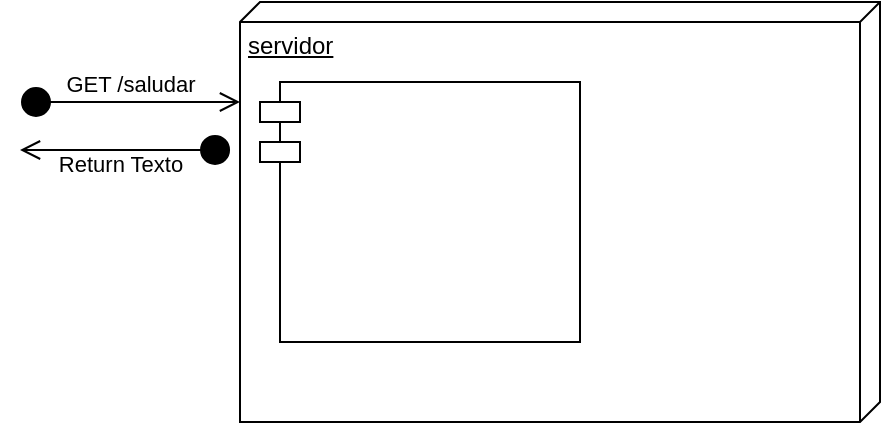 <mxfile version="24.7.3" type="device">
  <diagram name="Página-1" id="GHpQTX4eSl07msovntoS">
    <mxGraphModel dx="1781" dy="614" grid="1" gridSize="10" guides="1" tooltips="1" connect="1" arrows="1" fold="1" page="1" pageScale="1" pageWidth="827" pageHeight="1169" math="0" shadow="0">
      <root>
        <mxCell id="0" />
        <mxCell id="1" parent="0" />
        <mxCell id="3Rp0h2D8vC5K9r0U2TkI-2" value="servidor&lt;div&gt;&lt;br&gt;&lt;/div&gt;&lt;div&gt;&lt;br&gt;&lt;/div&gt;&lt;div&gt;&lt;br&gt;&lt;/div&gt;" style="verticalAlign=top;align=left;spacingTop=8;spacingLeft=2;spacingRight=12;shape=cube;size=10;direction=south;fontStyle=4;html=1;whiteSpace=wrap;" vertex="1" parent="1">
          <mxGeometry x="90" y="70" width="320" height="210" as="geometry" />
        </mxCell>
        <mxCell id="3Rp0h2D8vC5K9r0U2TkI-4" value="" style="ellipse;whiteSpace=wrap;html=1;align=center;aspect=fixed;fillColor=none;strokeColor=none;resizable=0;perimeter=centerPerimeter;rotatable=0;allowArrows=0;points=[];outlineConnect=1;" vertex="1" parent="1">
          <mxGeometry x="60" y="120" width="10" height="10" as="geometry" />
        </mxCell>
        <mxCell id="3Rp0h2D8vC5K9r0U2TkI-5" value="GET /saludar" style="html=1;verticalAlign=bottom;startArrow=circle;startFill=1;endArrow=open;startSize=6;endSize=8;curved=0;rounded=0;" edge="1" parent="1">
          <mxGeometry width="80" relative="1" as="geometry">
            <mxPoint x="-20" y="120" as="sourcePoint" />
            <mxPoint x="90" y="120" as="targetPoint" />
          </mxGeometry>
        </mxCell>
        <mxCell id="3Rp0h2D8vC5K9r0U2TkI-6" value="Return Texto" style="html=1;verticalAlign=bottom;startArrow=circle;startFill=1;endArrow=open;startSize=6;endSize=8;curved=0;rounded=0;exitX=0.495;exitY=1.014;exitDx=0;exitDy=0;exitPerimeter=0;" edge="1" parent="1">
          <mxGeometry x="0.052" y="16" width="80" relative="1" as="geometry">
            <mxPoint x="85.52" y="143.95" as="sourcePoint" />
            <mxPoint x="-20" y="144" as="targetPoint" />
            <Array as="points" />
            <mxPoint as="offset" />
          </mxGeometry>
        </mxCell>
        <mxCell id="3Rp0h2D8vC5K9r0U2TkI-7" value="&lt;div&gt;&lt;br&gt;&lt;/div&gt;" style="shape=module;align=left;spacingLeft=20;align=center;verticalAlign=top;whiteSpace=wrap;html=1;" vertex="1" parent="1">
          <mxGeometry x="100" y="110" width="160" height="130" as="geometry" />
        </mxCell>
      </root>
    </mxGraphModel>
  </diagram>
</mxfile>
